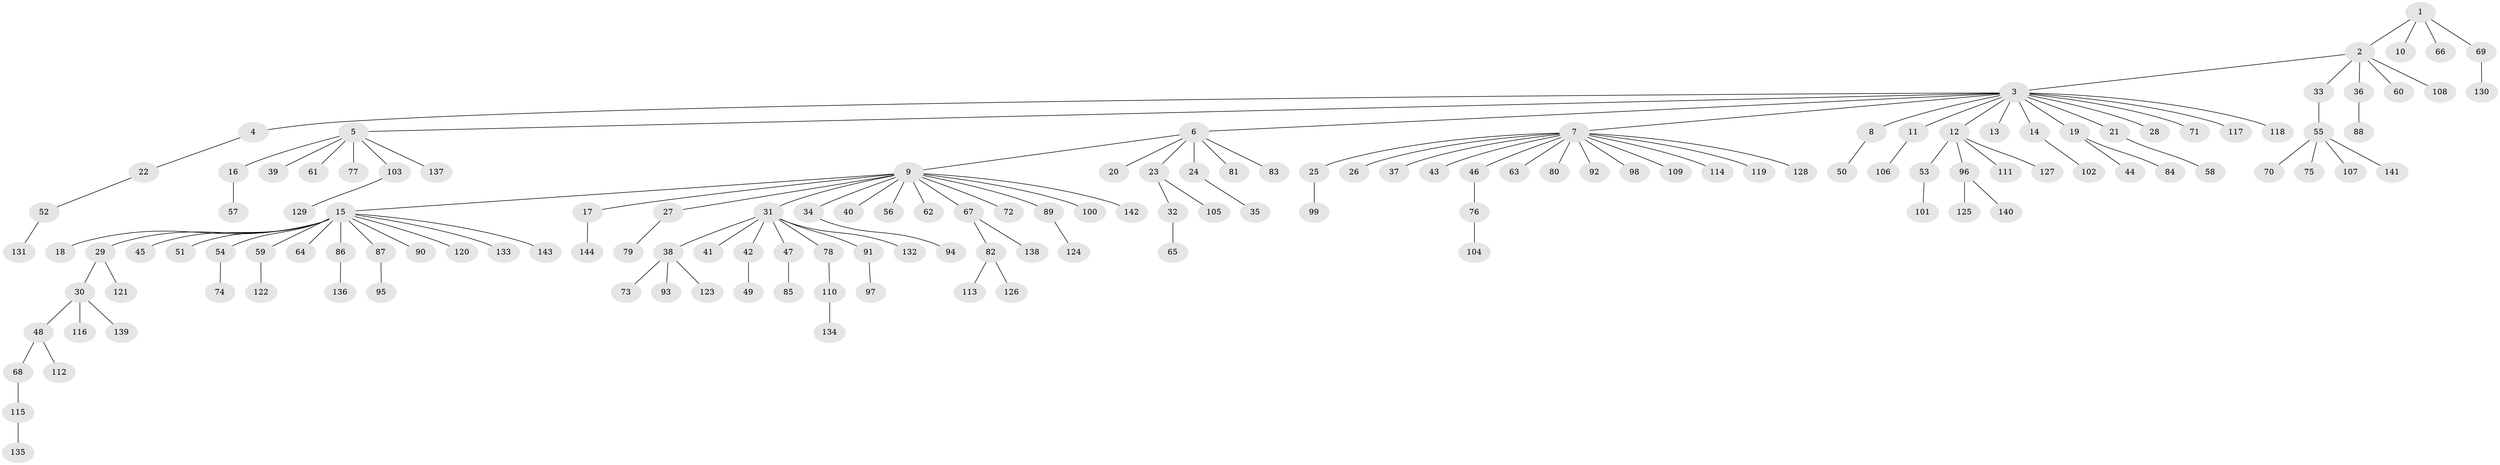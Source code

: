 // Generated by graph-tools (version 1.1) at 2025/35/03/09/25 02:35:25]
// undirected, 144 vertices, 143 edges
graph export_dot {
graph [start="1"]
  node [color=gray90,style=filled];
  1;
  2;
  3;
  4;
  5;
  6;
  7;
  8;
  9;
  10;
  11;
  12;
  13;
  14;
  15;
  16;
  17;
  18;
  19;
  20;
  21;
  22;
  23;
  24;
  25;
  26;
  27;
  28;
  29;
  30;
  31;
  32;
  33;
  34;
  35;
  36;
  37;
  38;
  39;
  40;
  41;
  42;
  43;
  44;
  45;
  46;
  47;
  48;
  49;
  50;
  51;
  52;
  53;
  54;
  55;
  56;
  57;
  58;
  59;
  60;
  61;
  62;
  63;
  64;
  65;
  66;
  67;
  68;
  69;
  70;
  71;
  72;
  73;
  74;
  75;
  76;
  77;
  78;
  79;
  80;
  81;
  82;
  83;
  84;
  85;
  86;
  87;
  88;
  89;
  90;
  91;
  92;
  93;
  94;
  95;
  96;
  97;
  98;
  99;
  100;
  101;
  102;
  103;
  104;
  105;
  106;
  107;
  108;
  109;
  110;
  111;
  112;
  113;
  114;
  115;
  116;
  117;
  118;
  119;
  120;
  121;
  122;
  123;
  124;
  125;
  126;
  127;
  128;
  129;
  130;
  131;
  132;
  133;
  134;
  135;
  136;
  137;
  138;
  139;
  140;
  141;
  142;
  143;
  144;
  1 -- 2;
  1 -- 10;
  1 -- 66;
  1 -- 69;
  2 -- 3;
  2 -- 33;
  2 -- 36;
  2 -- 60;
  2 -- 108;
  3 -- 4;
  3 -- 5;
  3 -- 6;
  3 -- 7;
  3 -- 8;
  3 -- 11;
  3 -- 12;
  3 -- 13;
  3 -- 14;
  3 -- 19;
  3 -- 21;
  3 -- 28;
  3 -- 71;
  3 -- 117;
  3 -- 118;
  4 -- 22;
  5 -- 16;
  5 -- 39;
  5 -- 61;
  5 -- 77;
  5 -- 103;
  5 -- 137;
  6 -- 9;
  6 -- 20;
  6 -- 23;
  6 -- 24;
  6 -- 81;
  6 -- 83;
  7 -- 25;
  7 -- 26;
  7 -- 37;
  7 -- 43;
  7 -- 46;
  7 -- 63;
  7 -- 80;
  7 -- 92;
  7 -- 98;
  7 -- 109;
  7 -- 114;
  7 -- 119;
  7 -- 128;
  8 -- 50;
  9 -- 15;
  9 -- 17;
  9 -- 27;
  9 -- 31;
  9 -- 34;
  9 -- 40;
  9 -- 56;
  9 -- 62;
  9 -- 67;
  9 -- 72;
  9 -- 89;
  9 -- 100;
  9 -- 142;
  11 -- 106;
  12 -- 53;
  12 -- 96;
  12 -- 111;
  12 -- 127;
  14 -- 102;
  15 -- 18;
  15 -- 29;
  15 -- 45;
  15 -- 51;
  15 -- 54;
  15 -- 59;
  15 -- 64;
  15 -- 86;
  15 -- 87;
  15 -- 90;
  15 -- 120;
  15 -- 133;
  15 -- 143;
  16 -- 57;
  17 -- 144;
  19 -- 44;
  19 -- 84;
  21 -- 58;
  22 -- 52;
  23 -- 32;
  23 -- 105;
  24 -- 35;
  25 -- 99;
  27 -- 79;
  29 -- 30;
  29 -- 121;
  30 -- 48;
  30 -- 116;
  30 -- 139;
  31 -- 38;
  31 -- 41;
  31 -- 42;
  31 -- 47;
  31 -- 78;
  31 -- 91;
  31 -- 132;
  32 -- 65;
  33 -- 55;
  34 -- 94;
  36 -- 88;
  38 -- 73;
  38 -- 93;
  38 -- 123;
  42 -- 49;
  46 -- 76;
  47 -- 85;
  48 -- 68;
  48 -- 112;
  52 -- 131;
  53 -- 101;
  54 -- 74;
  55 -- 70;
  55 -- 75;
  55 -- 107;
  55 -- 141;
  59 -- 122;
  67 -- 82;
  67 -- 138;
  68 -- 115;
  69 -- 130;
  76 -- 104;
  78 -- 110;
  82 -- 113;
  82 -- 126;
  86 -- 136;
  87 -- 95;
  89 -- 124;
  91 -- 97;
  96 -- 125;
  96 -- 140;
  103 -- 129;
  110 -- 134;
  115 -- 135;
}
